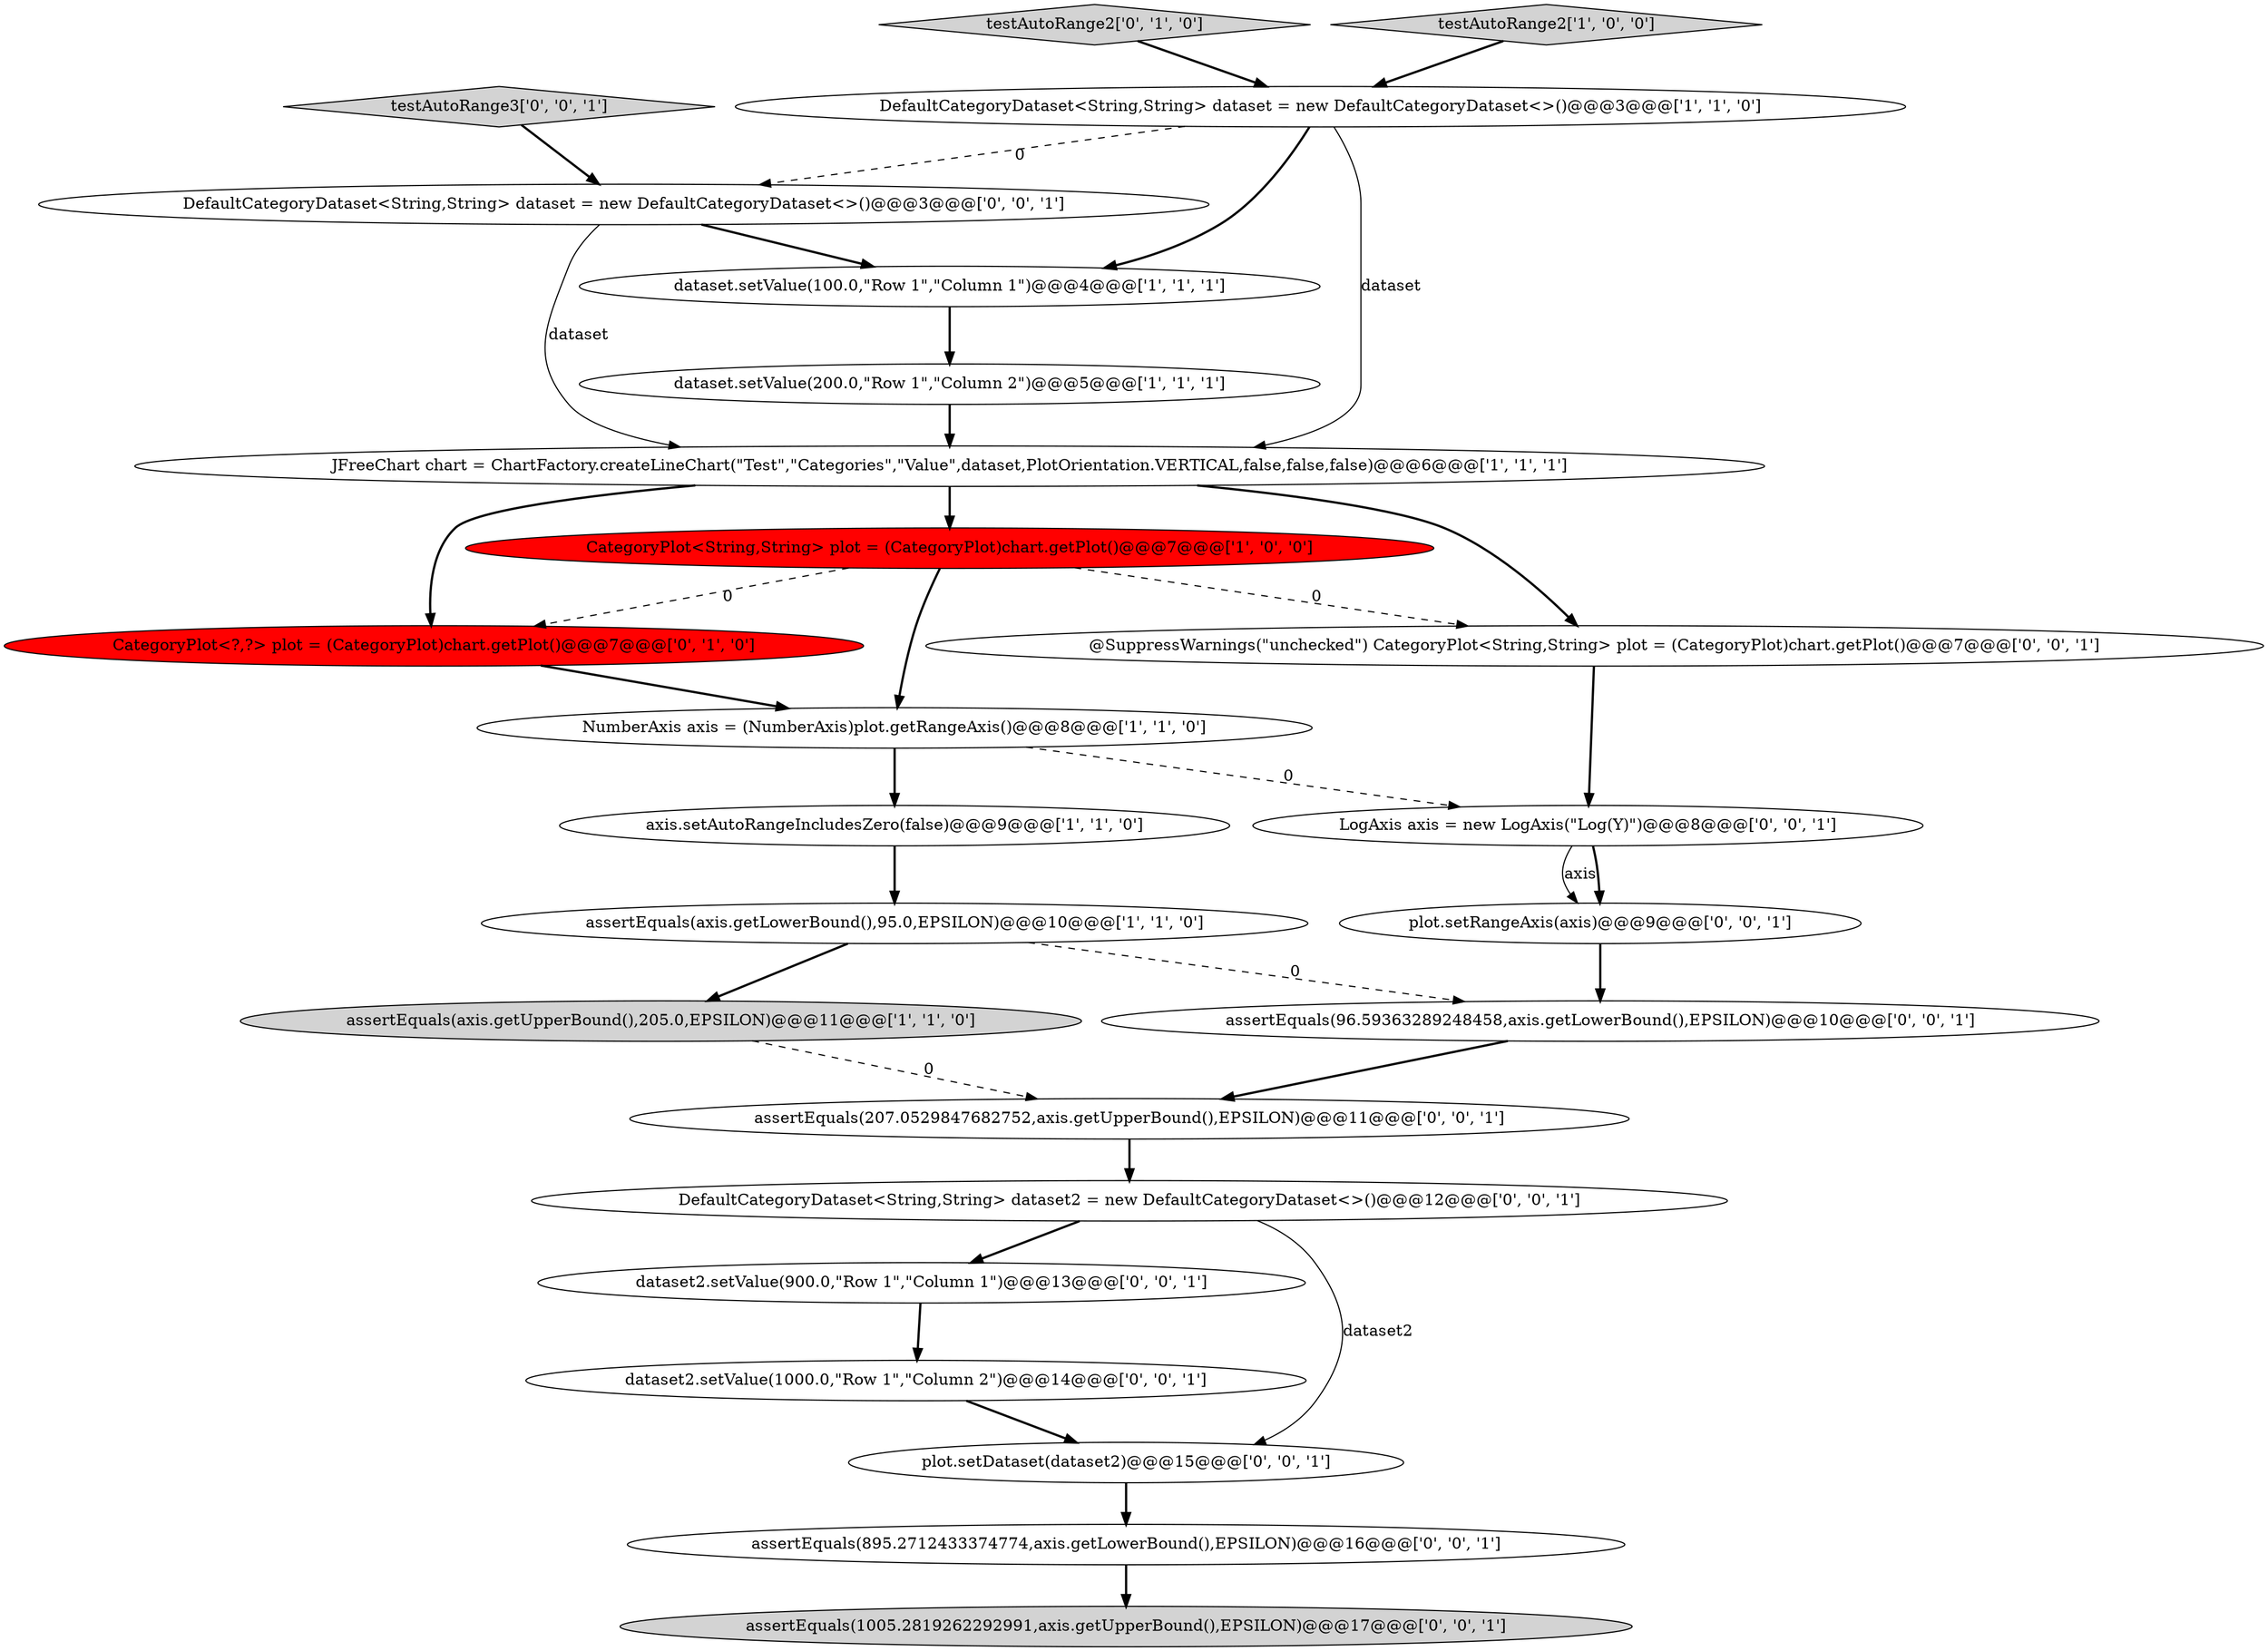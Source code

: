 digraph {
10 [style = filled, label = "CategoryPlot<?,?> plot = (CategoryPlot)chart.getPlot()@@@7@@@['0', '1', '0']", fillcolor = red, shape = ellipse image = "AAA1AAABBB2BBB"];
9 [style = filled, label = "JFreeChart chart = ChartFactory.createLineChart(\"Test\",\"Categories\",\"Value\",dataset,PlotOrientation.VERTICAL,false,false,false)@@@6@@@['1', '1', '1']", fillcolor = white, shape = ellipse image = "AAA0AAABBB1BBB"];
21 [style = filled, label = "dataset2.setValue(1000.0,\"Row 1\",\"Column 2\")@@@14@@@['0', '0', '1']", fillcolor = white, shape = ellipse image = "AAA0AAABBB3BBB"];
15 [style = filled, label = "assertEquals(1005.2819262292991,axis.getUpperBound(),EPSILON)@@@17@@@['0', '0', '1']", fillcolor = lightgray, shape = ellipse image = "AAA0AAABBB3BBB"];
11 [style = filled, label = "testAutoRange2['0', '1', '0']", fillcolor = lightgray, shape = diamond image = "AAA0AAABBB2BBB"];
16 [style = filled, label = "assertEquals(895.2712433374774,axis.getLowerBound(),EPSILON)@@@16@@@['0', '0', '1']", fillcolor = white, shape = ellipse image = "AAA0AAABBB3BBB"];
4 [style = filled, label = "assertEquals(axis.getLowerBound(),95.0,EPSILON)@@@10@@@['1', '1', '0']", fillcolor = white, shape = ellipse image = "AAA0AAABBB1BBB"];
6 [style = filled, label = "NumberAxis axis = (NumberAxis)plot.getRangeAxis()@@@8@@@['1', '1', '0']", fillcolor = white, shape = ellipse image = "AAA0AAABBB1BBB"];
22 [style = filled, label = "LogAxis axis = new LogAxis(\"Log(Y)\")@@@8@@@['0', '0', '1']", fillcolor = white, shape = ellipse image = "AAA0AAABBB3BBB"];
7 [style = filled, label = "axis.setAutoRangeIncludesZero(false)@@@9@@@['1', '1', '0']", fillcolor = white, shape = ellipse image = "AAA0AAABBB1BBB"];
1 [style = filled, label = "testAutoRange2['1', '0', '0']", fillcolor = lightgray, shape = diamond image = "AAA0AAABBB1BBB"];
24 [style = filled, label = "plot.setRangeAxis(axis)@@@9@@@['0', '0', '1']", fillcolor = white, shape = ellipse image = "AAA0AAABBB3BBB"];
17 [style = filled, label = "DefaultCategoryDataset<String,String> dataset2 = new DefaultCategoryDataset<>()@@@12@@@['0', '0', '1']", fillcolor = white, shape = ellipse image = "AAA0AAABBB3BBB"];
19 [style = filled, label = "testAutoRange3['0', '0', '1']", fillcolor = lightgray, shape = diamond image = "AAA0AAABBB3BBB"];
3 [style = filled, label = "assertEquals(axis.getUpperBound(),205.0,EPSILON)@@@11@@@['1', '1', '0']", fillcolor = lightgray, shape = ellipse image = "AAA0AAABBB1BBB"];
14 [style = filled, label = "plot.setDataset(dataset2)@@@15@@@['0', '0', '1']", fillcolor = white, shape = ellipse image = "AAA0AAABBB3BBB"];
23 [style = filled, label = "assertEquals(207.0529847682752,axis.getUpperBound(),EPSILON)@@@11@@@['0', '0', '1']", fillcolor = white, shape = ellipse image = "AAA0AAABBB3BBB"];
12 [style = filled, label = "assertEquals(96.59363289248458,axis.getLowerBound(),EPSILON)@@@10@@@['0', '0', '1']", fillcolor = white, shape = ellipse image = "AAA0AAABBB3BBB"];
8 [style = filled, label = "dataset.setValue(200.0,\"Row 1\",\"Column 2\")@@@5@@@['1', '1', '1']", fillcolor = white, shape = ellipse image = "AAA0AAABBB1BBB"];
20 [style = filled, label = "@SuppressWarnings(\"unchecked\") CategoryPlot<String,String> plot = (CategoryPlot)chart.getPlot()@@@7@@@['0', '0', '1']", fillcolor = white, shape = ellipse image = "AAA0AAABBB3BBB"];
0 [style = filled, label = "DefaultCategoryDataset<String,String> dataset = new DefaultCategoryDataset<>()@@@3@@@['1', '1', '0']", fillcolor = white, shape = ellipse image = "AAA0AAABBB1BBB"];
5 [style = filled, label = "dataset.setValue(100.0,\"Row 1\",\"Column 1\")@@@4@@@['1', '1', '1']", fillcolor = white, shape = ellipse image = "AAA0AAABBB1BBB"];
2 [style = filled, label = "CategoryPlot<String,String> plot = (CategoryPlot)chart.getPlot()@@@7@@@['1', '0', '0']", fillcolor = red, shape = ellipse image = "AAA1AAABBB1BBB"];
18 [style = filled, label = "DefaultCategoryDataset<String,String> dataset = new DefaultCategoryDataset<>()@@@3@@@['0', '0', '1']", fillcolor = white, shape = ellipse image = "AAA0AAABBB3BBB"];
13 [style = filled, label = "dataset2.setValue(900.0,\"Row 1\",\"Column 1\")@@@13@@@['0', '0', '1']", fillcolor = white, shape = ellipse image = "AAA0AAABBB3BBB"];
14->16 [style = bold, label=""];
16->15 [style = bold, label=""];
5->8 [style = bold, label=""];
4->3 [style = bold, label=""];
24->12 [style = bold, label=""];
19->18 [style = bold, label=""];
2->20 [style = dashed, label="0"];
18->9 [style = solid, label="dataset"];
9->2 [style = bold, label=""];
2->6 [style = bold, label=""];
9->20 [style = bold, label=""];
1->0 [style = bold, label=""];
7->4 [style = bold, label=""];
9->10 [style = bold, label=""];
22->24 [style = solid, label="axis"];
10->6 [style = bold, label=""];
6->22 [style = dashed, label="0"];
2->10 [style = dashed, label="0"];
4->12 [style = dashed, label="0"];
20->22 [style = bold, label=""];
3->23 [style = dashed, label="0"];
11->0 [style = bold, label=""];
18->5 [style = bold, label=""];
17->14 [style = solid, label="dataset2"];
8->9 [style = bold, label=""];
0->18 [style = dashed, label="0"];
23->17 [style = bold, label=""];
12->23 [style = bold, label=""];
17->13 [style = bold, label=""];
0->9 [style = solid, label="dataset"];
22->24 [style = bold, label=""];
6->7 [style = bold, label=""];
13->21 [style = bold, label=""];
0->5 [style = bold, label=""];
21->14 [style = bold, label=""];
}

